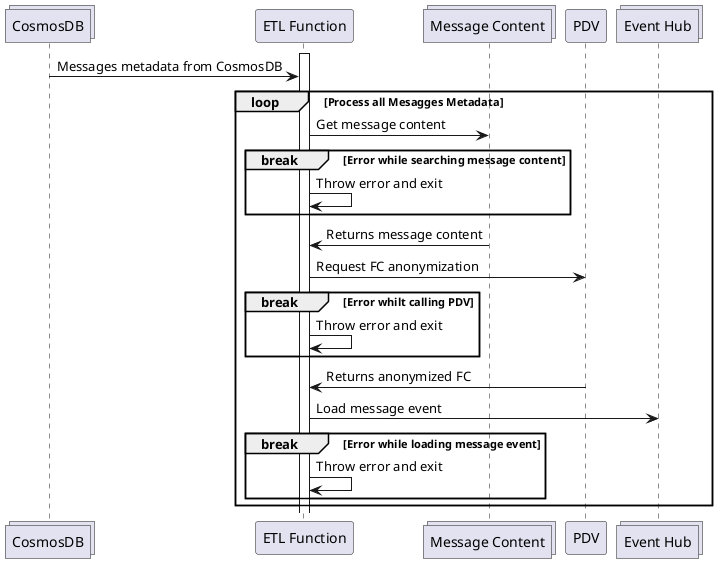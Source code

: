 @startuml etl_func
collections "CosmosDB" as CosmosDB
participant "ETL Function" as etlFunc
collections "Message Content" as MessageContent
participant "PDV" as PDV
collections "Event Hub" as EventHub

activate etlFunc
CosmosDB -> etlFunc: Messages metadata from CosmosDB

loop Process all Mesagges Metadata
  etlFunc -> MessageContent: Get message content
  break Error while searching message content
      etlFunc -> etlFunc: Throw error and exit
  end
  MessageContent -> etlFunc: Returns message content

  etlFunc -> PDV: Request FC anonymization
  break Error whilt calling PDV
      etlFunc -> etlFunc: Throw error and exit
  end
  PDV -> etlFunc: Returns anonymized FC

  etlFunc -> EventHub: Load message event
  break Error while loading message event
      etlFunc -> etlFunc: Throw error and exit
  end
end

@enduml
